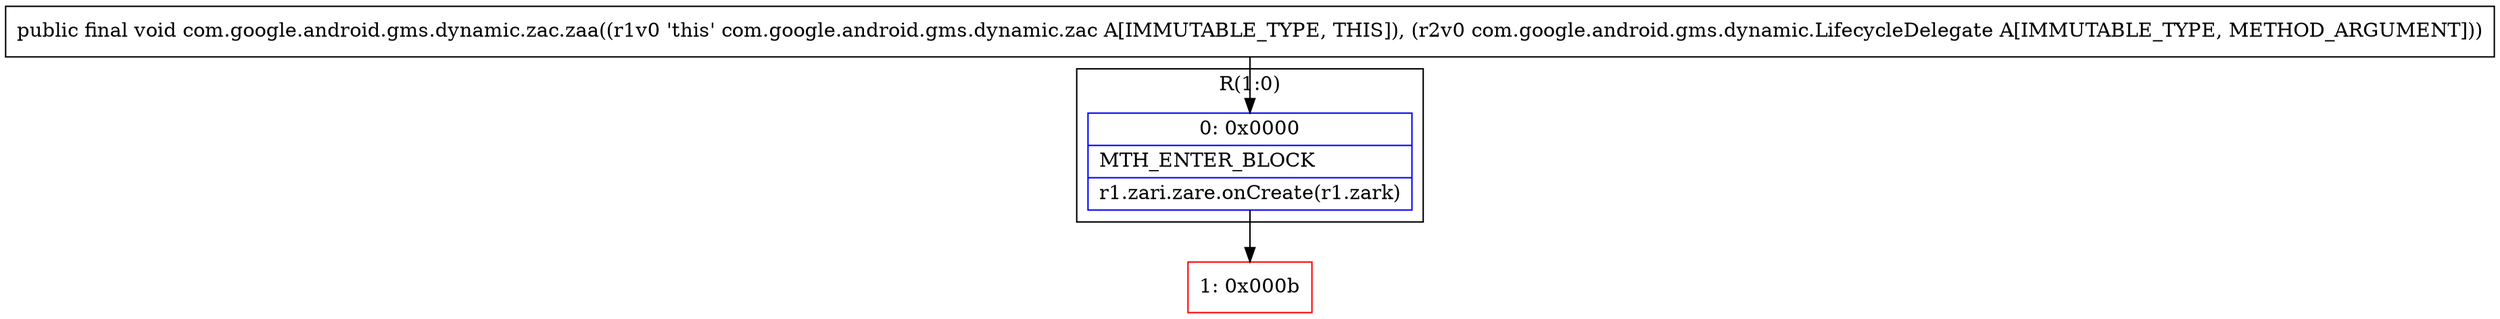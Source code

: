 digraph "CFG forcom.google.android.gms.dynamic.zac.zaa(Lcom\/google\/android\/gms\/dynamic\/LifecycleDelegate;)V" {
subgraph cluster_Region_1199906194 {
label = "R(1:0)";
node [shape=record,color=blue];
Node_0 [shape=record,label="{0\:\ 0x0000|MTH_ENTER_BLOCK\l|r1.zari.zare.onCreate(r1.zark)\l}"];
}
Node_1 [shape=record,color=red,label="{1\:\ 0x000b}"];
MethodNode[shape=record,label="{public final void com.google.android.gms.dynamic.zac.zaa((r1v0 'this' com.google.android.gms.dynamic.zac A[IMMUTABLE_TYPE, THIS]), (r2v0 com.google.android.gms.dynamic.LifecycleDelegate A[IMMUTABLE_TYPE, METHOD_ARGUMENT])) }"];
MethodNode -> Node_0;
Node_0 -> Node_1;
}

